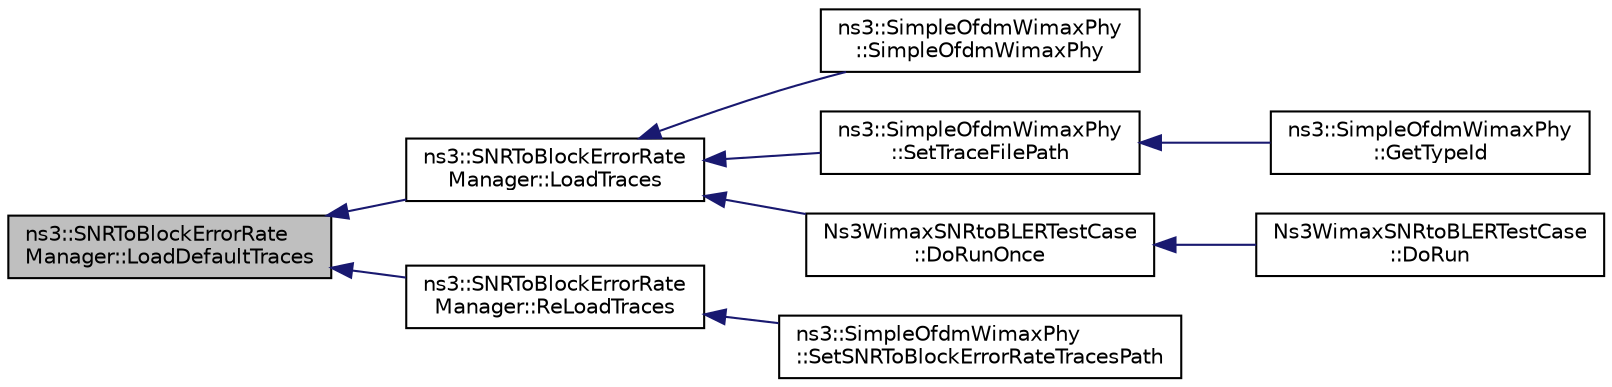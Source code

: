 digraph "ns3::SNRToBlockErrorRateManager::LoadDefaultTraces"
{
  edge [fontname="Helvetica",fontsize="10",labelfontname="Helvetica",labelfontsize="10"];
  node [fontname="Helvetica",fontsize="10",shape=record];
  rankdir="LR";
  Node1 [label="ns3::SNRToBlockErrorRate\lManager::LoadDefaultTraces",height=0.2,width=0.4,color="black", fillcolor="grey75", style="filled", fontcolor="black"];
  Node1 -> Node2 [dir="back",color="midnightblue",fontsize="10",style="solid"];
  Node2 [label="ns3::SNRToBlockErrorRate\lManager::LoadTraces",height=0.2,width=0.4,color="black", fillcolor="white", style="filled",URL="$dd/d40/classns3_1_1SNRToBlockErrorRateManager.html#af5a203f2ae5dd3477ec616b6d0337f62",tooltip="Loads the traces form the repository specified in the constructor or setted by SetTraceFilePath funct..."];
  Node2 -> Node3 [dir="back",color="midnightblue",fontsize="10",style="solid"];
  Node3 [label="ns3::SimpleOfdmWimaxPhy\l::SimpleOfdmWimaxPhy",height=0.2,width=0.4,color="black", fillcolor="white", style="filled",URL="$d5/dba/classns3_1_1SimpleOfdmWimaxPhy.html#ac75a81050a2e1e801481a10cffa23b5f"];
  Node2 -> Node4 [dir="back",color="midnightblue",fontsize="10",style="solid"];
  Node4 [label="ns3::SimpleOfdmWimaxPhy\l::SetTraceFilePath",height=0.2,width=0.4,color="black", fillcolor="white", style="filled",URL="$d5/dba/classns3_1_1SimpleOfdmWimaxPhy.html#a3f90e6261b5238201701a7275300b008"];
  Node4 -> Node5 [dir="back",color="midnightblue",fontsize="10",style="solid"];
  Node5 [label="ns3::SimpleOfdmWimaxPhy\l::GetTypeId",height=0.2,width=0.4,color="black", fillcolor="white", style="filled",URL="$d5/dba/classns3_1_1SimpleOfdmWimaxPhy.html#a0c5b73edf9b3c13a0d6e0b80524561e8",tooltip="Get the type ID. "];
  Node2 -> Node6 [dir="back",color="midnightblue",fontsize="10",style="solid"];
  Node6 [label="Ns3WimaxSNRtoBLERTestCase\l::DoRunOnce",height=0.2,width=0.4,color="black", fillcolor="white", style="filled",URL="$dd/dc9/classNs3WimaxSNRtoBLERTestCase.html#a64943c3525014a282678a8a7186c6273"];
  Node6 -> Node7 [dir="back",color="midnightblue",fontsize="10",style="solid"];
  Node7 [label="Ns3WimaxSNRtoBLERTestCase\l::DoRun",height=0.2,width=0.4,color="black", fillcolor="white", style="filled",URL="$dd/dc9/classNs3WimaxSNRtoBLERTestCase.html#ac9aa61cf78b1f131079090a055b08e66",tooltip="Implementation to actually run this TestCase. "];
  Node1 -> Node8 [dir="back",color="midnightblue",fontsize="10",style="solid"];
  Node8 [label="ns3::SNRToBlockErrorRate\lManager::ReLoadTraces",height=0.2,width=0.4,color="black", fillcolor="white", style="filled",URL="$dd/d40/classns3_1_1SNRToBlockErrorRateManager.html#a65363890767d423f9f97f9e9b038dda4",tooltip="Reloads the trace. "];
  Node8 -> Node9 [dir="back",color="midnightblue",fontsize="10",style="solid"];
  Node9 [label="ns3::SimpleOfdmWimaxPhy\l::SetSNRToBlockErrorRateTracesPath",height=0.2,width=0.4,color="black", fillcolor="white", style="filled",URL="$d5/dba/classns3_1_1SimpleOfdmWimaxPhy.html#acfde2780c048f2f29d5ddd40189e3da8",tooltip="Set the path of the repository containing the traces. "];
}
